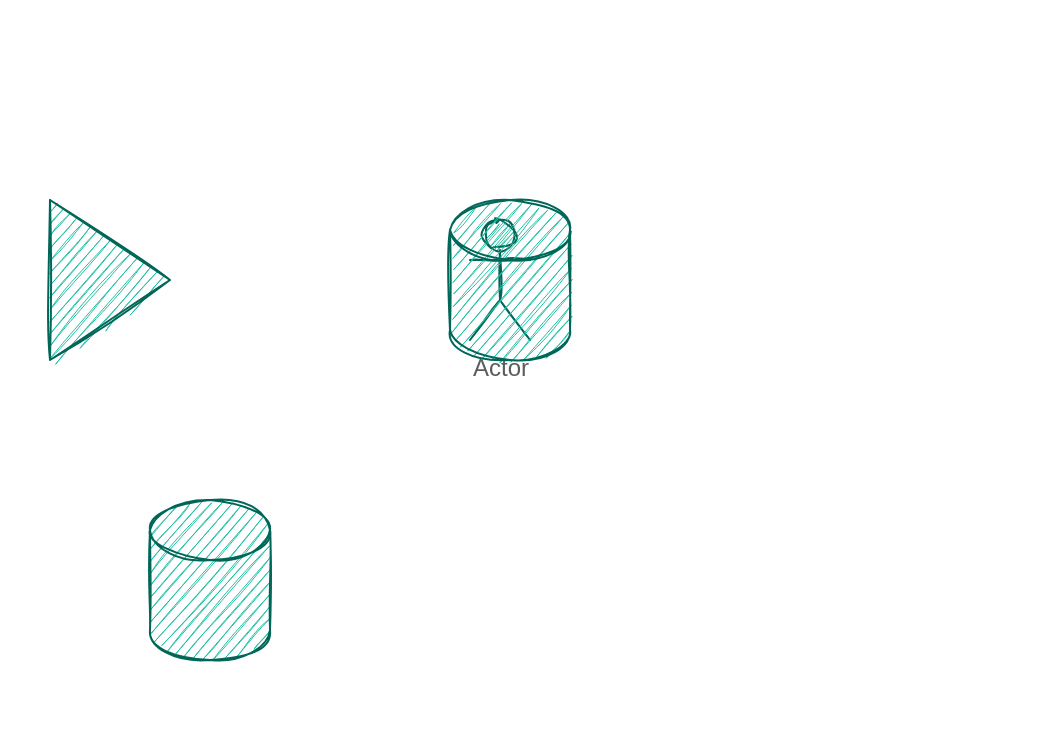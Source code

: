 <mxfile version="14.6.6" type="github">
  <diagram id="XPJJGq8JvylJrG_reSCE" name="Page-1">
    <mxGraphModel dx="820" dy="450" grid="1" gridSize="10" guides="1" tooltips="1" connect="1" arrows="1" fold="1" page="1" pageScale="1" pageWidth="850" pageHeight="1100" math="0" shadow="0">
      <root>
        <mxCell id="0" />
        <mxCell id="1" parent="0" />
        <mxCell id="P13Dc4svFs4EBlfDToGE-1" value="Actor" style="shape=umlActor;verticalLabelPosition=bottom;verticalAlign=top;html=1;outlineConnect=0;fillColor=#21C0A5;strokeColor=#006658;fontColor=#5C5C5C;sketch=1;" vertex="1" parent="1">
          <mxGeometry x="400" y="200" width="30" height="60" as="geometry" />
        </mxCell>
        <mxCell id="P13Dc4svFs4EBlfDToGE-2" value="" style="shape=cylinder3;whiteSpace=wrap;html=1;boundedLbl=1;backgroundOutline=1;size=15;fillColor=#21C0A5;strokeColor=#006658;fontColor=#5C5C5C;sketch=1;" vertex="1" parent="1">
          <mxGeometry x="390" y="190" width="60" height="80" as="geometry" />
        </mxCell>
        <mxCell id="P13Dc4svFs4EBlfDToGE-3" value="" style="triangle;whiteSpace=wrap;html=1;fillColor=#21C0A5;strokeColor=#006658;fontColor=#5C5C5C;sketch=1;" vertex="1" parent="1">
          <mxGeometry x="190" y="190" width="60" height="80" as="geometry" />
        </mxCell>
        <mxCell id="P13Dc4svFs4EBlfDToGE-4" value="" style="shape=image;verticalLabelPosition=bottom;verticalAlign=top;aspect=fixed;imageAspect=0;image=https://cdn.britannica.com/57/176357-050-EEAD19F6/Armenian-refugee-camp-Caucasus-1920.jpg;fillColor=#21C0A5;strokeColor=#006658;fontColor=#5C5C5C;sketch=1;" vertex="1" parent="1">
          <mxGeometry x="165" y="90" width="520" height="368" as="geometry" />
        </mxCell>
        <mxCell id="P13Dc4svFs4EBlfDToGE-5" value="" style="shape=cylinder3;whiteSpace=wrap;html=1;boundedLbl=1;backgroundOutline=1;size=15;fillColor=#21C0A5;strokeColor=#006658;fontColor=#5C5C5C;sketch=1;" vertex="1" parent="1">
          <mxGeometry x="240" y="340" width="60" height="80" as="geometry" />
        </mxCell>
      </root>
    </mxGraphModel>
  </diagram>
</mxfile>
